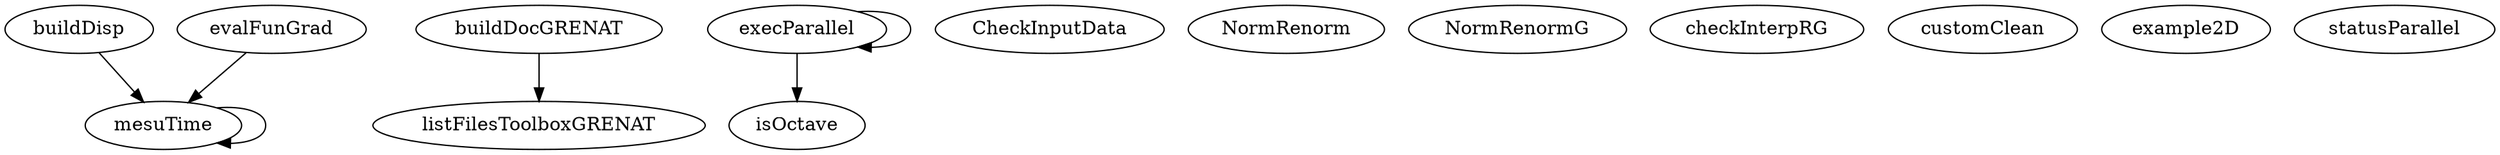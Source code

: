 /* Created by mdot for Matlab */
digraph m2html {
  buildDisp -> mesuTime;
  buildDocGRENAT -> listFilesToolboxGRENAT;
  evalFunGrad -> mesuTime;
  execParallel -> execParallel;
  execParallel -> isOctave;
  mesuTime -> mesuTime;

  CheckInputData [URL="CheckInputData.html"];
  NormRenorm [URL="NormRenorm.html"];
  NormRenormG [URL="NormRenormG.html"];
  buildDisp [URL="buildDisp.html"];
  buildDocGRENAT [URL="buildDocGRENAT.html"];
  checkInterpRG [URL="checkInterpRG.html"];
  customClean [URL="customClean.html"];
  evalFunGrad [URL="evalFunGrad.html"];
  example2D [URL="example2D.html"];
  execParallel [URL="execParallel.html"];
  isOctave [URL="isOctave.html"];
  listFilesToolboxGRENAT [URL="listFilesToolboxGRENAT.html"];
  mesuTime [URL="mesuTime.html"];
  statusParallel [URL="statusParallel.html"];
}